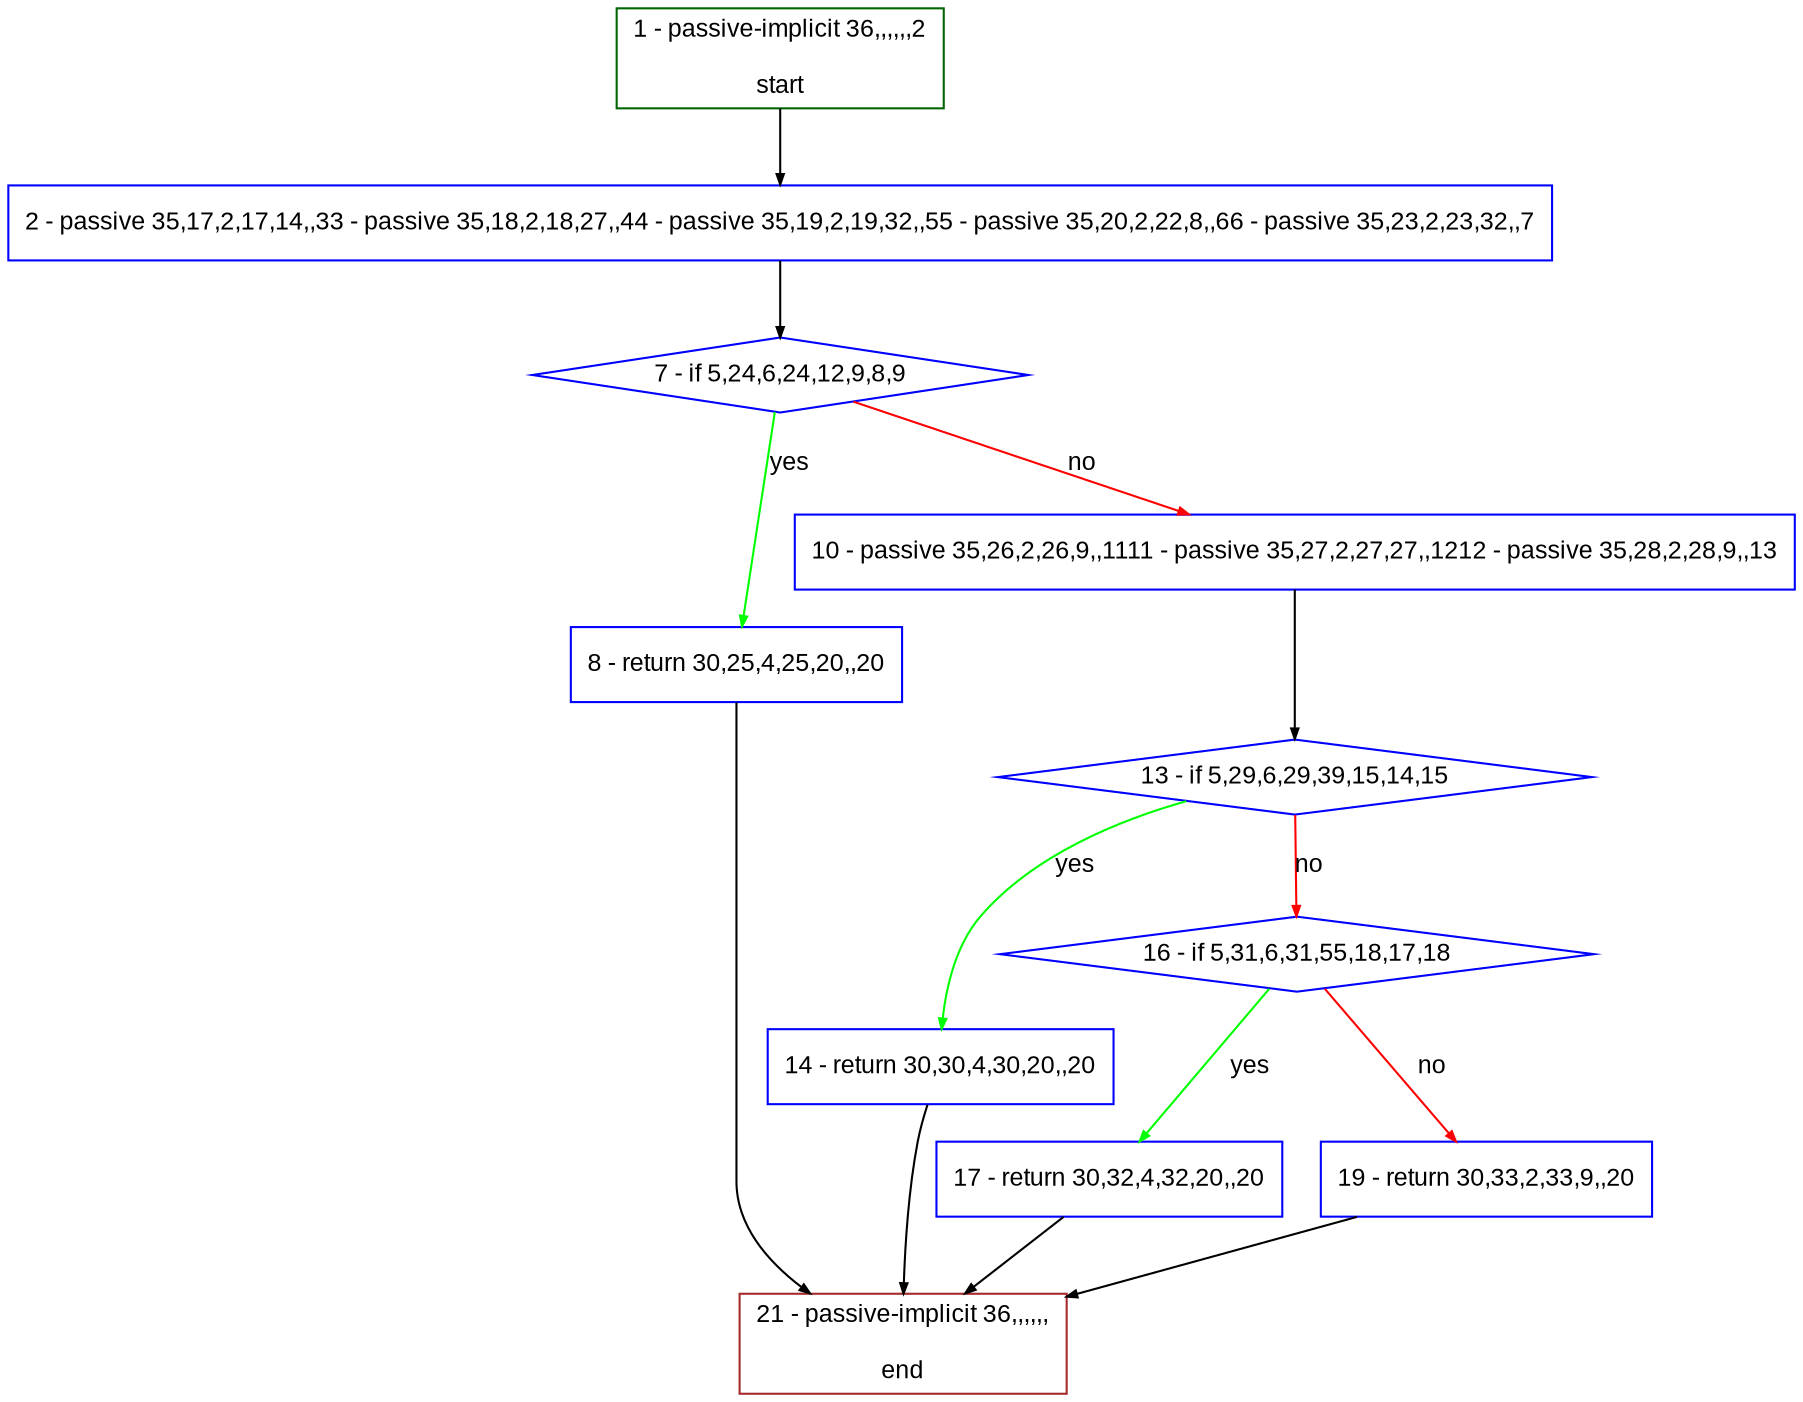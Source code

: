 digraph "" {
  graph [bgcolor="white", fillcolor="#FFFFCC", pack="true", packmode="clust", fontname="Arial", label="", fontsize="12", compound="true", style="rounded,filled"];
  node [node_initialized="no", fillcolor="white", fontname="Arial", label="", color="grey", fontsize="12", fixedsize="false", compound="true", shape="rectangle", style="filled"];
  edge [arrowtail="none", lhead="", fontcolor="black", fontname="Arial", label="", color="black", fontsize="12", arrowhead="normal", arrowsize="0.5", compound="true", ltail="", dir="forward"];
  __N1 [fillcolor="#ffffff", label="2 - passive 35,17,2,17,14,,33 - passive 35,18,2,18,27,,44 - passive 35,19,2,19,32,,55 - passive 35,20,2,22,8,,66 - passive 35,23,2,23,32,,7", color="#0000ff", shape="box", style="filled"];
  __N2 [fillcolor="#ffffff", label="1 - passive-implicit 36,,,,,,2\n\nstart", color="#006400", shape="box", style="filled"];
  __N3 [fillcolor="#ffffff", label="7 - if 5,24,6,24,12,9,8,9", color="#0000ff", shape="diamond", style="filled"];
  __N4 [fillcolor="#ffffff", label="8 - return 30,25,4,25,20,,20", color="#0000ff", shape="box", style="filled"];
  __N5 [fillcolor="#ffffff", label="10 - passive 35,26,2,26,9,,1111 - passive 35,27,2,27,27,,1212 - passive 35,28,2,28,9,,13", color="#0000ff", shape="box", style="filled"];
  __N6 [fillcolor="#ffffff", label="21 - passive-implicit 36,,,,,,\n\nend", color="#a52a2a", shape="box", style="filled"];
  __N7 [fillcolor="#ffffff", label="13 - if 5,29,6,29,39,15,14,15", color="#0000ff", shape="diamond", style="filled"];
  __N8 [fillcolor="#ffffff", label="14 - return 30,30,4,30,20,,20", color="#0000ff", shape="box", style="filled"];
  __N9 [fillcolor="#ffffff", label="16 - if 5,31,6,31,55,18,17,18", color="#0000ff", shape="diamond", style="filled"];
  __N10 [fillcolor="#ffffff", label="17 - return 30,32,4,32,20,,20", color="#0000ff", shape="box", style="filled"];
  __N11 [fillcolor="#ffffff", label="19 - return 30,33,2,33,9,,20", color="#0000ff", shape="box", style="filled"];
  __N2 -> __N1 [arrowtail="none", color="#000000", label="", arrowhead="normal", dir="forward"];
  __N1 -> __N3 [arrowtail="none", color="#000000", label="", arrowhead="normal", dir="forward"];
  __N3 -> __N4 [arrowtail="none", color="#00ff00", label="yes", arrowhead="normal", dir="forward"];
  __N3 -> __N5 [arrowtail="none", color="#ff0000", label="no", arrowhead="normal", dir="forward"];
  __N4 -> __N6 [arrowtail="none", color="#000000", label="", arrowhead="normal", dir="forward"];
  __N5 -> __N7 [arrowtail="none", color="#000000", label="", arrowhead="normal", dir="forward"];
  __N7 -> __N8 [arrowtail="none", color="#00ff00", label="yes", arrowhead="normal", dir="forward"];
  __N7 -> __N9 [arrowtail="none", color="#ff0000", label="no", arrowhead="normal", dir="forward"];
  __N8 -> __N6 [arrowtail="none", color="#000000", label="", arrowhead="normal", dir="forward"];
  __N9 -> __N10 [arrowtail="none", color="#00ff00", label="yes", arrowhead="normal", dir="forward"];
  __N9 -> __N11 [arrowtail="none", color="#ff0000", label="no", arrowhead="normal", dir="forward"];
  __N10 -> __N6 [arrowtail="none", color="#000000", label="", arrowhead="normal", dir="forward"];
  __N11 -> __N6 [arrowtail="none", color="#000000", label="", arrowhead="normal", dir="forward"];
}
